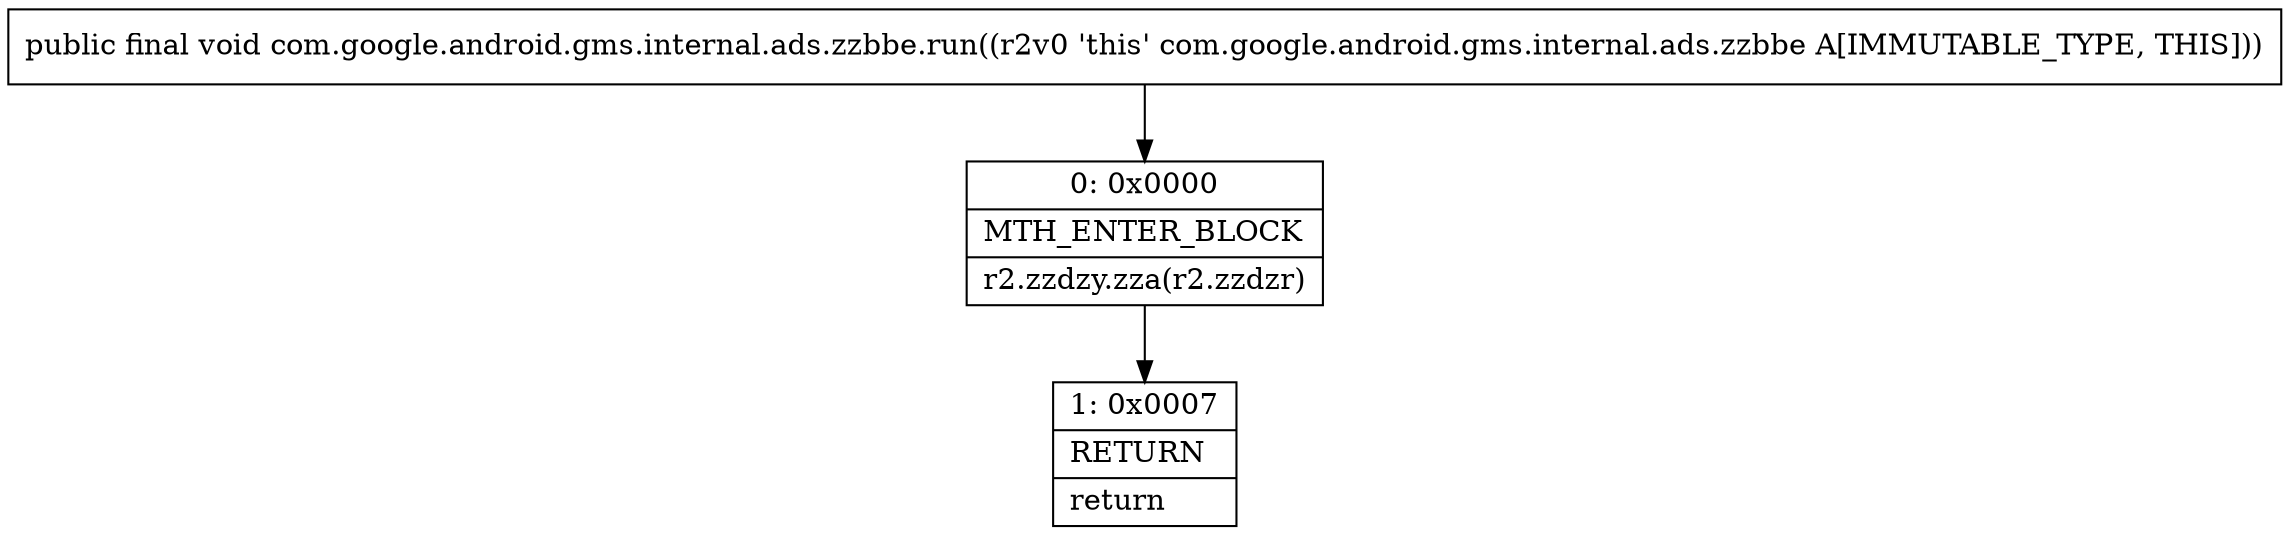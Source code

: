 digraph "CFG forcom.google.android.gms.internal.ads.zzbbe.run()V" {
Node_0 [shape=record,label="{0\:\ 0x0000|MTH_ENTER_BLOCK\l|r2.zzdzy.zza(r2.zzdzr)\l}"];
Node_1 [shape=record,label="{1\:\ 0x0007|RETURN\l|return\l}"];
MethodNode[shape=record,label="{public final void com.google.android.gms.internal.ads.zzbbe.run((r2v0 'this' com.google.android.gms.internal.ads.zzbbe A[IMMUTABLE_TYPE, THIS])) }"];
MethodNode -> Node_0;
Node_0 -> Node_1;
}

